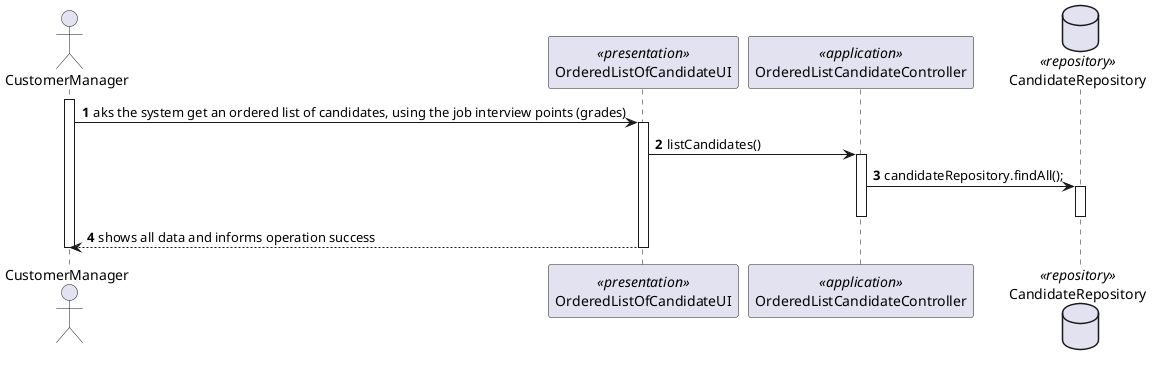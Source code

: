 @startuml US1001_SD
autonumber

actor "CustomerManager" as CM
participant "OrderedListOfCandidateUI" as UI <<presentation>>
participant "OrderedListCandidateController" as CTRL <<application>>

database CandidateRepository as CR <<repository>>

activate CM

CM -> UI : aks the system get an ordered list of candidates, using the job interview points (grades)
activate UI

    UI -> CTRL : listCandidates()
    activate CTRL

        CTRL -> CR : candidateRepository.findAll();
        activate CR
        deactivate CR

    deactivate CTRL

UI --> CM : shows all data and informs operation success

deactivate UI

deactivate CM

@enduml
